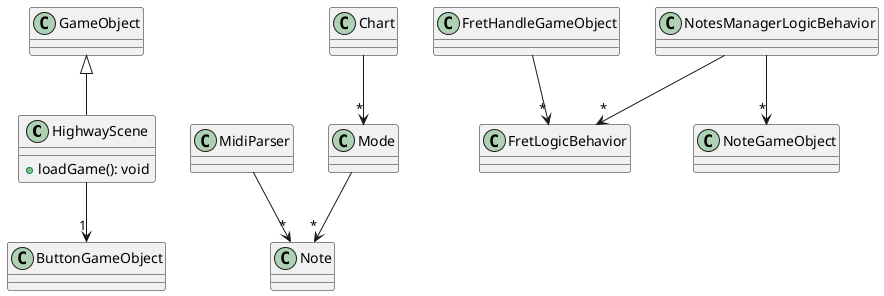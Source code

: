 @startuml
class HighwayScene extends GameObject {
    +loadGame(): void
}
Mode --> "*" Note
NotesManagerLogicBehavior --> "*" FretLogicBehavior
NotesManagerLogicBehavior --> "*" NoteGameObject
FretHandleGameObject --> "*" FretLogicBehavior
Chart --> "*" Mode
MidiParser --> "*" Note
HighwayScene --> "1" ButtonGameObject
@enduml